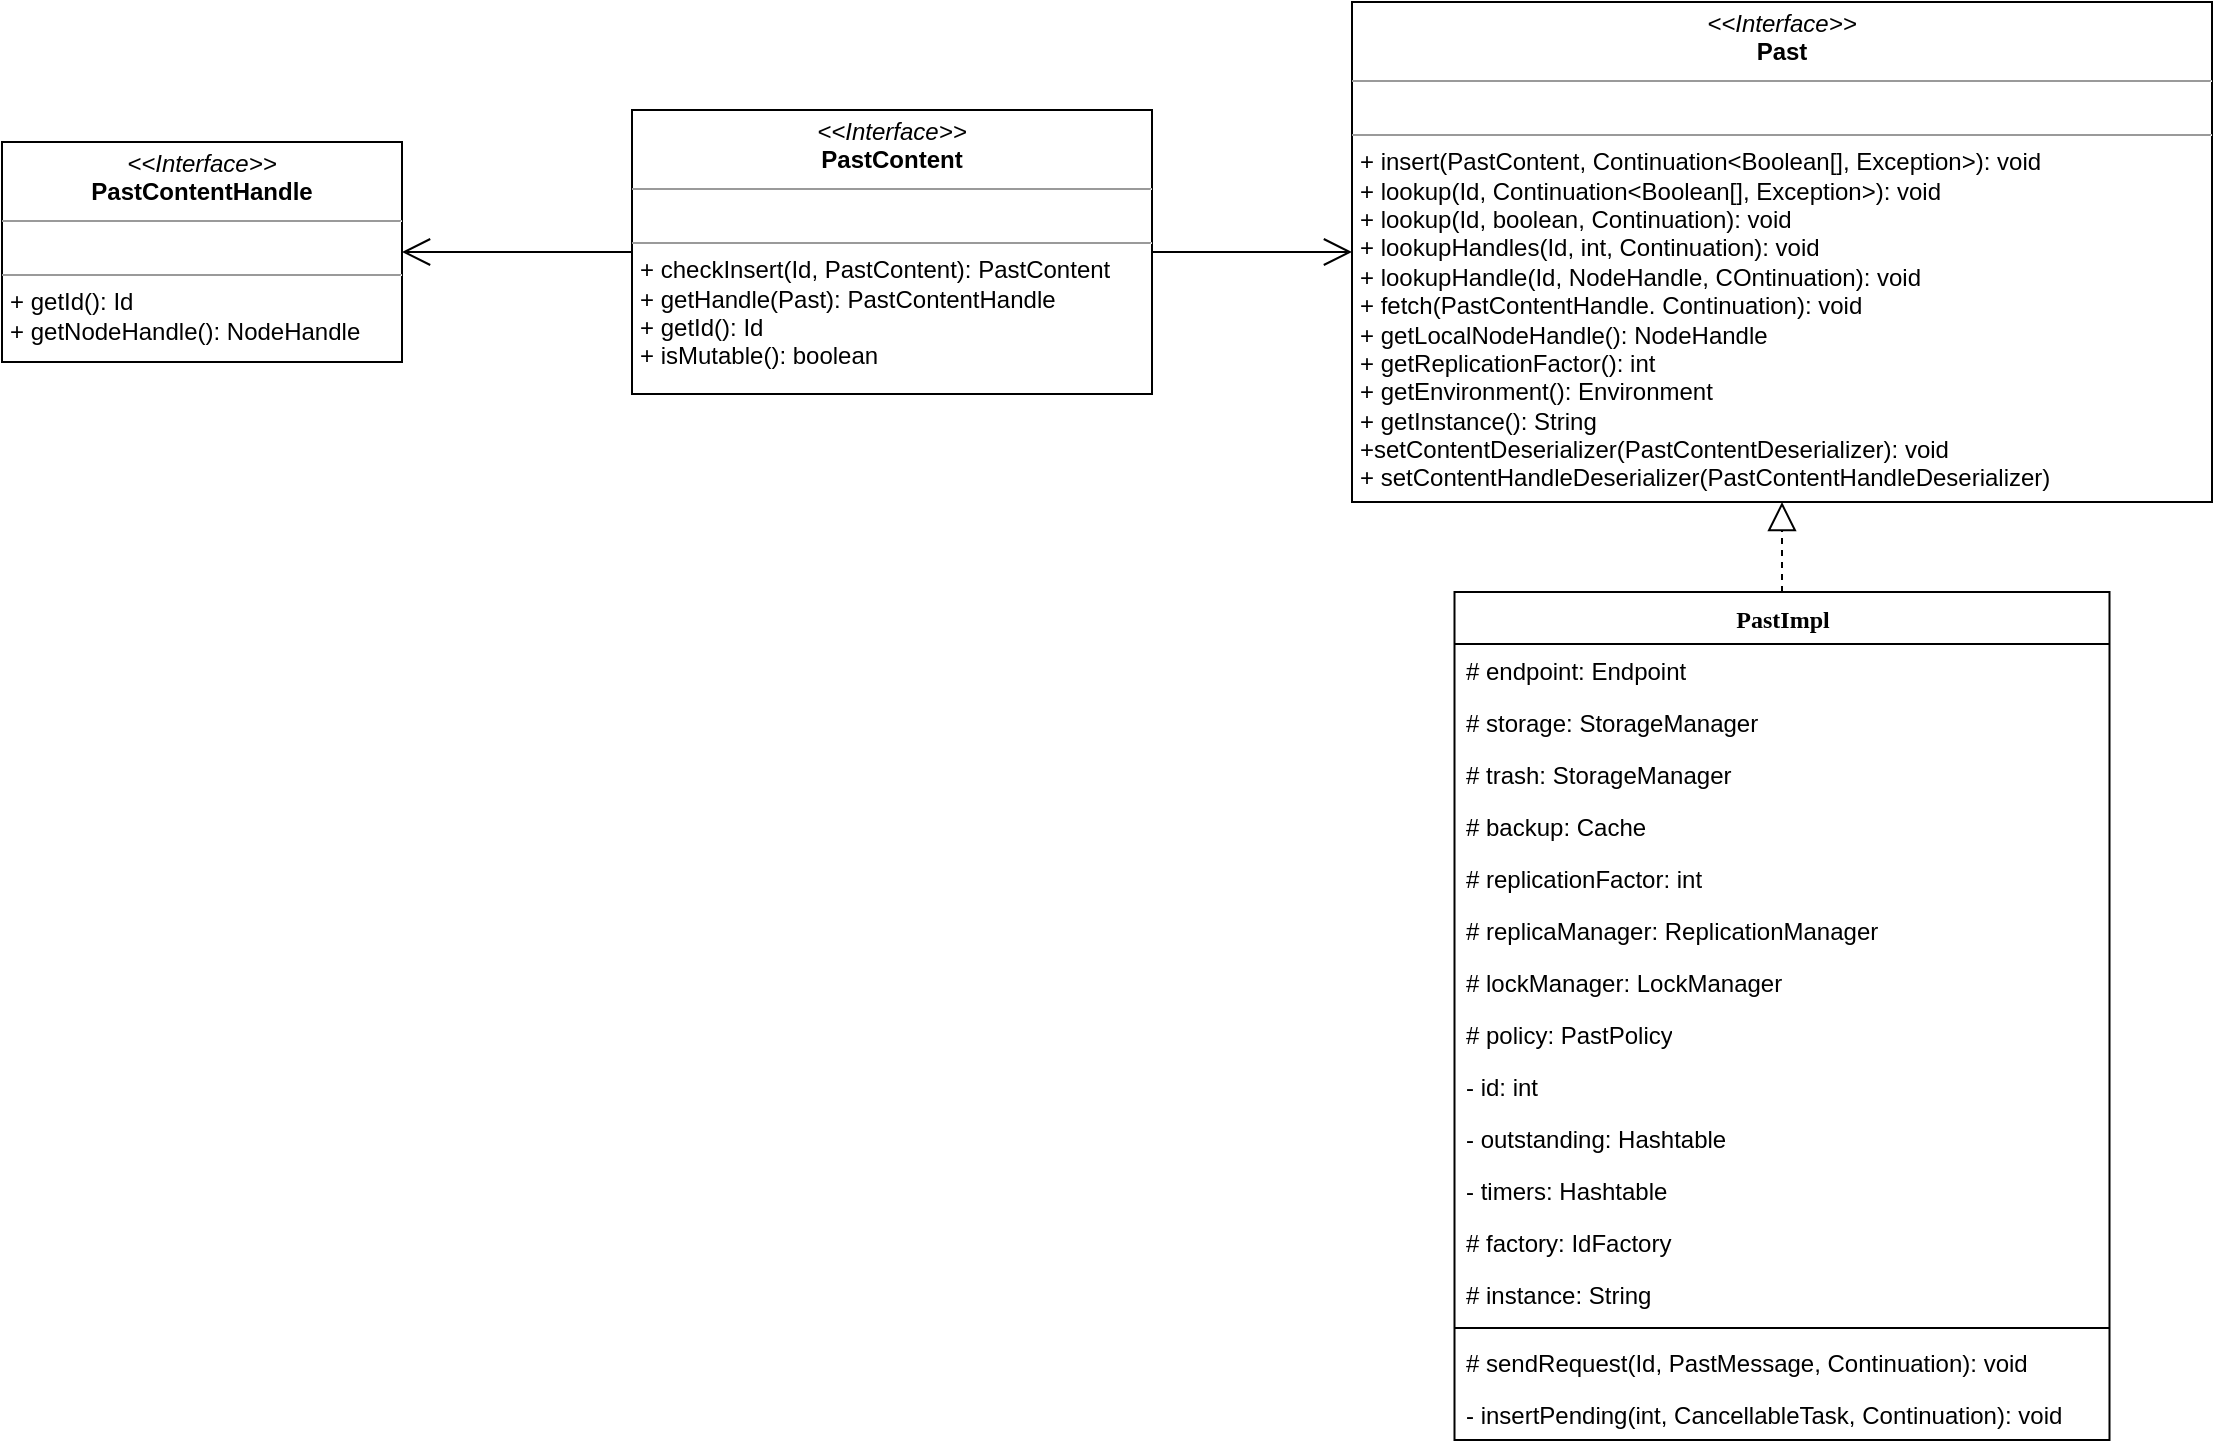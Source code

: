 <mxfile version="20.8.20" type="github">
  <diagram id="C5RBs43oDa-KdzZeNtuy" name="Page-1">
    <mxGraphModel dx="1047" dy="804" grid="1" gridSize="10" guides="1" tooltips="1" connect="1" arrows="1" fold="1" page="1" pageScale="1" pageWidth="827" pageHeight="1169" math="0" shadow="0">
      <root>
        <mxCell id="WIyWlLk6GJQsqaUBKTNV-0" />
        <mxCell id="WIyWlLk6GJQsqaUBKTNV-1" parent="WIyWlLk6GJQsqaUBKTNV-0" />
        <mxCell id="Su3MOvT8TWQy6JMW1wot-0" value="&lt;p style=&quot;margin:0px;margin-top:4px;text-align:center;&quot;&gt;&lt;i&gt;&amp;lt;&amp;lt;Interface&amp;gt;&amp;gt;&lt;/i&gt;&lt;br&gt;&lt;b&gt;PastContent&lt;/b&gt;&lt;/p&gt;&lt;hr size=&quot;1&quot;&gt;&lt;p style=&quot;margin:0px;margin-left:4px;&quot;&gt;&lt;br&gt;&lt;/p&gt;&lt;hr size=&quot;1&quot;&gt;&lt;p style=&quot;margin:0px;margin-left:4px;&quot;&gt;+ checkInsert(Id, PastContent): PastContent&lt;/p&gt;&lt;p style=&quot;margin:0px;margin-left:4px;&quot;&gt;+ getHandle(Past): PastContentHandle&lt;br&gt;&lt;/p&gt;&lt;p style=&quot;margin:0px;margin-left:4px;&quot;&gt;+ getId(): Id&lt;/p&gt;&lt;p style=&quot;margin:0px;margin-left:4px;&quot;&gt;+ isMutable(): boolean&lt;/p&gt;" style="verticalAlign=top;align=left;overflow=fill;fontSize=12;fontFamily=Helvetica;html=1;rounded=0;shadow=0;comic=0;labelBackgroundColor=none;strokeWidth=1" vertex="1" parent="WIyWlLk6GJQsqaUBKTNV-1">
          <mxGeometry x="520" y="459" width="260" height="142" as="geometry" />
        </mxCell>
        <mxCell id="Su3MOvT8TWQy6JMW1wot-1" value="&lt;p style=&quot;margin:0px;margin-top:4px;text-align:center;&quot;&gt;&lt;i&gt;&amp;lt;&amp;lt;Interface&amp;gt;&amp;gt;&lt;/i&gt;&lt;br&gt;&lt;b&gt;PastContentHandle&lt;/b&gt;&lt;/p&gt;&lt;hr size=&quot;1&quot;&gt;&lt;p style=&quot;margin:0px;margin-left:4px;&quot;&gt;&lt;br&gt;&lt;/p&gt;&lt;hr size=&quot;1&quot;&gt;&lt;p style=&quot;margin:0px;margin-left:4px;&quot;&gt;&lt;span style=&quot;background-color: initial;&quot;&gt;+ getId(): Id&lt;/span&gt;&lt;br&gt;&lt;/p&gt;&lt;p style=&quot;margin:0px;margin-left:4px;&quot;&gt;+ getNodeHandle(): NodeHandle&lt;/p&gt;" style="verticalAlign=top;align=left;overflow=fill;fontSize=12;fontFamily=Helvetica;html=1;rounded=0;shadow=0;comic=0;labelBackgroundColor=none;strokeWidth=1" vertex="1" parent="WIyWlLk6GJQsqaUBKTNV-1">
          <mxGeometry x="205" y="475" width="200" height="110" as="geometry" />
        </mxCell>
        <mxCell id="Su3MOvT8TWQy6JMW1wot-2" value="&lt;p style=&quot;margin:0px;margin-top:4px;text-align:center;&quot;&gt;&lt;i&gt;&amp;lt;&amp;lt;Interface&amp;gt;&amp;gt;&lt;/i&gt;&lt;br&gt;&lt;b&gt;Past&lt;/b&gt;&lt;/p&gt;&lt;hr size=&quot;1&quot;&gt;&lt;p style=&quot;margin:0px;margin-left:4px;&quot;&gt;&lt;br&gt;&lt;/p&gt;&lt;hr size=&quot;1&quot;&gt;&lt;p style=&quot;margin:0px;margin-left:4px;&quot;&gt;+ insert(PastContent, Continuation&amp;lt;Boolean[], Exception&amp;gt;): void&lt;/p&gt;&lt;p style=&quot;margin:0px;margin-left:4px;&quot;&gt;+ lookup(Id, Continuation&amp;lt;Boolean[], Exception&amp;gt;): void&lt;/p&gt;&lt;p style=&quot;margin:0px;margin-left:4px;&quot;&gt;+ lookup(Id, boolean, Continuation): void&lt;/p&gt;&lt;p style=&quot;margin:0px;margin-left:4px;&quot;&gt;+ lookupHandles(Id, int, Continuation): void&lt;/p&gt;&lt;p style=&quot;margin:0px;margin-left:4px;&quot;&gt;+ lookupHandle(Id, NodeHandle, COntinuation): void&lt;/p&gt;&lt;p style=&quot;margin:0px;margin-left:4px;&quot;&gt;+ fetch(PastContentHandle. Continuation): void&lt;/p&gt;&lt;p style=&quot;margin:0px;margin-left:4px;&quot;&gt;+ getLocalNodeHandle(): NodeHandle&lt;/p&gt;&lt;p style=&quot;margin:0px;margin-left:4px;&quot;&gt;+ getReplicationFactor(): int&lt;/p&gt;&lt;p style=&quot;margin:0px;margin-left:4px;&quot;&gt;+ getEnvironment(): Environment&lt;/p&gt;&lt;p style=&quot;margin:0px;margin-left:4px;&quot;&gt;+ getInstance(): String&lt;/p&gt;&lt;p style=&quot;margin:0px;margin-left:4px;&quot;&gt;+setContentDeserializer(PastContentDeserializer): void&lt;/p&gt;&lt;p style=&quot;margin:0px;margin-left:4px;&quot;&gt;+ setContentHandleDeserializer(PastContentHandleDeserializer)&lt;/p&gt;" style="verticalAlign=top;align=left;overflow=fill;fontSize=12;fontFamily=Helvetica;html=1;rounded=0;shadow=0;comic=0;labelBackgroundColor=none;strokeWidth=1" vertex="1" parent="WIyWlLk6GJQsqaUBKTNV-1">
          <mxGeometry x="880" y="405" width="430" height="250" as="geometry" />
        </mxCell>
        <mxCell id="Su3MOvT8TWQy6JMW1wot-3" value="" style="endArrow=open;endFill=1;endSize=12;html=1;rounded=0;" edge="1" parent="WIyWlLk6GJQsqaUBKTNV-1" source="Su3MOvT8TWQy6JMW1wot-0" target="Su3MOvT8TWQy6JMW1wot-2">
          <mxGeometry width="160" relative="1" as="geometry">
            <mxPoint x="490" y="780" as="sourcePoint" />
            <mxPoint x="650" y="780" as="targetPoint" />
          </mxGeometry>
        </mxCell>
        <mxCell id="Su3MOvT8TWQy6JMW1wot-4" value="" style="endArrow=open;endFill=1;endSize=12;html=1;rounded=0;" edge="1" parent="WIyWlLk6GJQsqaUBKTNV-1" source="Su3MOvT8TWQy6JMW1wot-0" target="Su3MOvT8TWQy6JMW1wot-1">
          <mxGeometry width="160" relative="1" as="geometry">
            <mxPoint x="310" y="790" as="sourcePoint" />
            <mxPoint x="470" y="790" as="targetPoint" />
          </mxGeometry>
        </mxCell>
        <mxCell id="Su3MOvT8TWQy6JMW1wot-5" value="PastImpl" style="swimlane;html=1;fontStyle=1;align=center;verticalAlign=top;childLayout=stackLayout;horizontal=1;startSize=26;horizontalStack=0;resizeParent=1;resizeLast=0;collapsible=1;marginBottom=0;swimlaneFillColor=#ffffff;rounded=0;shadow=0;comic=0;labelBackgroundColor=none;strokeWidth=1;fillColor=none;fontFamily=Verdana;fontSize=12" vertex="1" parent="WIyWlLk6GJQsqaUBKTNV-1">
          <mxGeometry x="931.25" y="700" width="327.5" height="424" as="geometry" />
        </mxCell>
        <mxCell id="Su3MOvT8TWQy6JMW1wot-6" value="# endpoint: Endpoint" style="text;html=1;strokeColor=none;fillColor=none;align=left;verticalAlign=top;spacingLeft=4;spacingRight=4;whiteSpace=wrap;overflow=hidden;rotatable=0;points=[[0,0.5],[1,0.5]];portConstraint=eastwest;" vertex="1" parent="Su3MOvT8TWQy6JMW1wot-5">
          <mxGeometry y="26" width="327.5" height="26" as="geometry" />
        </mxCell>
        <mxCell id="Su3MOvT8TWQy6JMW1wot-7" value="# storage: StorageManager" style="text;html=1;strokeColor=none;fillColor=none;align=left;verticalAlign=top;spacingLeft=4;spacingRight=4;whiteSpace=wrap;overflow=hidden;rotatable=0;points=[[0,0.5],[1,0.5]];portConstraint=eastwest;" vertex="1" parent="Su3MOvT8TWQy6JMW1wot-5">
          <mxGeometry y="52" width="327.5" height="26" as="geometry" />
        </mxCell>
        <mxCell id="Su3MOvT8TWQy6JMW1wot-8" value="# trash: StorageManager" style="text;html=1;strokeColor=none;fillColor=none;align=left;verticalAlign=top;spacingLeft=4;spacingRight=4;whiteSpace=wrap;overflow=hidden;rotatable=0;points=[[0,0.5],[1,0.5]];portConstraint=eastwest;" vertex="1" parent="Su3MOvT8TWQy6JMW1wot-5">
          <mxGeometry y="78" width="327.5" height="26" as="geometry" />
        </mxCell>
        <mxCell id="Su3MOvT8TWQy6JMW1wot-13" value="# backup: Cache" style="text;html=1;strokeColor=none;fillColor=none;align=left;verticalAlign=top;spacingLeft=4;spacingRight=4;whiteSpace=wrap;overflow=hidden;rotatable=0;points=[[0,0.5],[1,0.5]];portConstraint=eastwest;" vertex="1" parent="Su3MOvT8TWQy6JMW1wot-5">
          <mxGeometry y="104" width="327.5" height="26" as="geometry" />
        </mxCell>
        <mxCell id="Su3MOvT8TWQy6JMW1wot-14" value="# replicationFactor: int" style="text;html=1;strokeColor=none;fillColor=none;align=left;verticalAlign=top;spacingLeft=4;spacingRight=4;whiteSpace=wrap;overflow=hidden;rotatable=0;points=[[0,0.5],[1,0.5]];portConstraint=eastwest;" vertex="1" parent="Su3MOvT8TWQy6JMW1wot-5">
          <mxGeometry y="130" width="327.5" height="26" as="geometry" />
        </mxCell>
        <mxCell id="Su3MOvT8TWQy6JMW1wot-15" value="# replicaManager: ReplicationManager" style="text;html=1;strokeColor=none;fillColor=none;align=left;verticalAlign=top;spacingLeft=4;spacingRight=4;whiteSpace=wrap;overflow=hidden;rotatable=0;points=[[0,0.5],[1,0.5]];portConstraint=eastwest;" vertex="1" parent="Su3MOvT8TWQy6JMW1wot-5">
          <mxGeometry y="156" width="327.5" height="26" as="geometry" />
        </mxCell>
        <mxCell id="Su3MOvT8TWQy6JMW1wot-16" value="# lockManager: LockManager" style="text;html=1;strokeColor=none;fillColor=none;align=left;verticalAlign=top;spacingLeft=4;spacingRight=4;whiteSpace=wrap;overflow=hidden;rotatable=0;points=[[0,0.5],[1,0.5]];portConstraint=eastwest;" vertex="1" parent="Su3MOvT8TWQy6JMW1wot-5">
          <mxGeometry y="182" width="327.5" height="26" as="geometry" />
        </mxCell>
        <mxCell id="Su3MOvT8TWQy6JMW1wot-17" value="# policy: PastPolicy" style="text;html=1;strokeColor=none;fillColor=none;align=left;verticalAlign=top;spacingLeft=4;spacingRight=4;whiteSpace=wrap;overflow=hidden;rotatable=0;points=[[0,0.5],[1,0.5]];portConstraint=eastwest;" vertex="1" parent="Su3MOvT8TWQy6JMW1wot-5">
          <mxGeometry y="208" width="327.5" height="26" as="geometry" />
        </mxCell>
        <mxCell id="Su3MOvT8TWQy6JMW1wot-18" value="- id: int" style="text;html=1;strokeColor=none;fillColor=none;align=left;verticalAlign=top;spacingLeft=4;spacingRight=4;whiteSpace=wrap;overflow=hidden;rotatable=0;points=[[0,0.5],[1,0.5]];portConstraint=eastwest;" vertex="1" parent="Su3MOvT8TWQy6JMW1wot-5">
          <mxGeometry y="234" width="327.5" height="26" as="geometry" />
        </mxCell>
        <mxCell id="Su3MOvT8TWQy6JMW1wot-19" value="- outstanding: Hashtable" style="text;html=1;strokeColor=none;fillColor=none;align=left;verticalAlign=top;spacingLeft=4;spacingRight=4;whiteSpace=wrap;overflow=hidden;rotatable=0;points=[[0,0.5],[1,0.5]];portConstraint=eastwest;" vertex="1" parent="Su3MOvT8TWQy6JMW1wot-5">
          <mxGeometry y="260" width="327.5" height="26" as="geometry" />
        </mxCell>
        <mxCell id="Su3MOvT8TWQy6JMW1wot-20" value="- timers: Hashtable" style="text;html=1;strokeColor=none;fillColor=none;align=left;verticalAlign=top;spacingLeft=4;spacingRight=4;whiteSpace=wrap;overflow=hidden;rotatable=0;points=[[0,0.5],[1,0.5]];portConstraint=eastwest;" vertex="1" parent="Su3MOvT8TWQy6JMW1wot-5">
          <mxGeometry y="286" width="327.5" height="26" as="geometry" />
        </mxCell>
        <mxCell id="Su3MOvT8TWQy6JMW1wot-21" value="# factory: IdFactory" style="text;html=1;strokeColor=none;fillColor=none;align=left;verticalAlign=top;spacingLeft=4;spacingRight=4;whiteSpace=wrap;overflow=hidden;rotatable=0;points=[[0,0.5],[1,0.5]];portConstraint=eastwest;" vertex="1" parent="Su3MOvT8TWQy6JMW1wot-5">
          <mxGeometry y="312" width="327.5" height="26" as="geometry" />
        </mxCell>
        <mxCell id="Su3MOvT8TWQy6JMW1wot-22" value="# instance: String" style="text;html=1;strokeColor=none;fillColor=none;align=left;verticalAlign=top;spacingLeft=4;spacingRight=4;whiteSpace=wrap;overflow=hidden;rotatable=0;points=[[0,0.5],[1,0.5]];portConstraint=eastwest;" vertex="1" parent="Su3MOvT8TWQy6JMW1wot-5">
          <mxGeometry y="338" width="327.5" height="26" as="geometry" />
        </mxCell>
        <mxCell id="Su3MOvT8TWQy6JMW1wot-9" value="" style="line;html=1;strokeWidth=1;fillColor=none;align=left;verticalAlign=middle;spacingTop=-1;spacingLeft=3;spacingRight=3;rotatable=0;labelPosition=right;points=[];portConstraint=eastwest;" vertex="1" parent="Su3MOvT8TWQy6JMW1wot-5">
          <mxGeometry y="364" width="327.5" height="8" as="geometry" />
        </mxCell>
        <mxCell id="Su3MOvT8TWQy6JMW1wot-10" value="# sendRequest(Id, PastMessage, Continuation): void" style="text;html=1;strokeColor=none;fillColor=none;align=left;verticalAlign=top;spacingLeft=4;spacingRight=4;whiteSpace=wrap;overflow=hidden;rotatable=0;points=[[0,0.5],[1,0.5]];portConstraint=eastwest;" vertex="1" parent="Su3MOvT8TWQy6JMW1wot-5">
          <mxGeometry y="372" width="327.5" height="26" as="geometry" />
        </mxCell>
        <mxCell id="Su3MOvT8TWQy6JMW1wot-11" value="&lt;span style=&quot;&quot;&gt;- insertPending(int, CancellableTask, Continuation): void&lt;/span&gt;" style="text;html=1;strokeColor=none;fillColor=none;align=left;verticalAlign=top;spacingLeft=4;spacingRight=4;whiteSpace=wrap;overflow=hidden;rotatable=0;points=[[0,0.5],[1,0.5]];portConstraint=eastwest;" vertex="1" parent="Su3MOvT8TWQy6JMW1wot-5">
          <mxGeometry y="398" width="327.5" height="26" as="geometry" />
        </mxCell>
        <mxCell id="Su3MOvT8TWQy6JMW1wot-12" value="" style="endArrow=block;dashed=1;endFill=0;endSize=12;html=1;rounded=0;" edge="1" parent="WIyWlLk6GJQsqaUBKTNV-1" source="Su3MOvT8TWQy6JMW1wot-5" target="Su3MOvT8TWQy6JMW1wot-2">
          <mxGeometry width="160" relative="1" as="geometry">
            <mxPoint x="440" y="750" as="sourcePoint" />
            <mxPoint x="600" y="750" as="targetPoint" />
          </mxGeometry>
        </mxCell>
      </root>
    </mxGraphModel>
  </diagram>
</mxfile>
